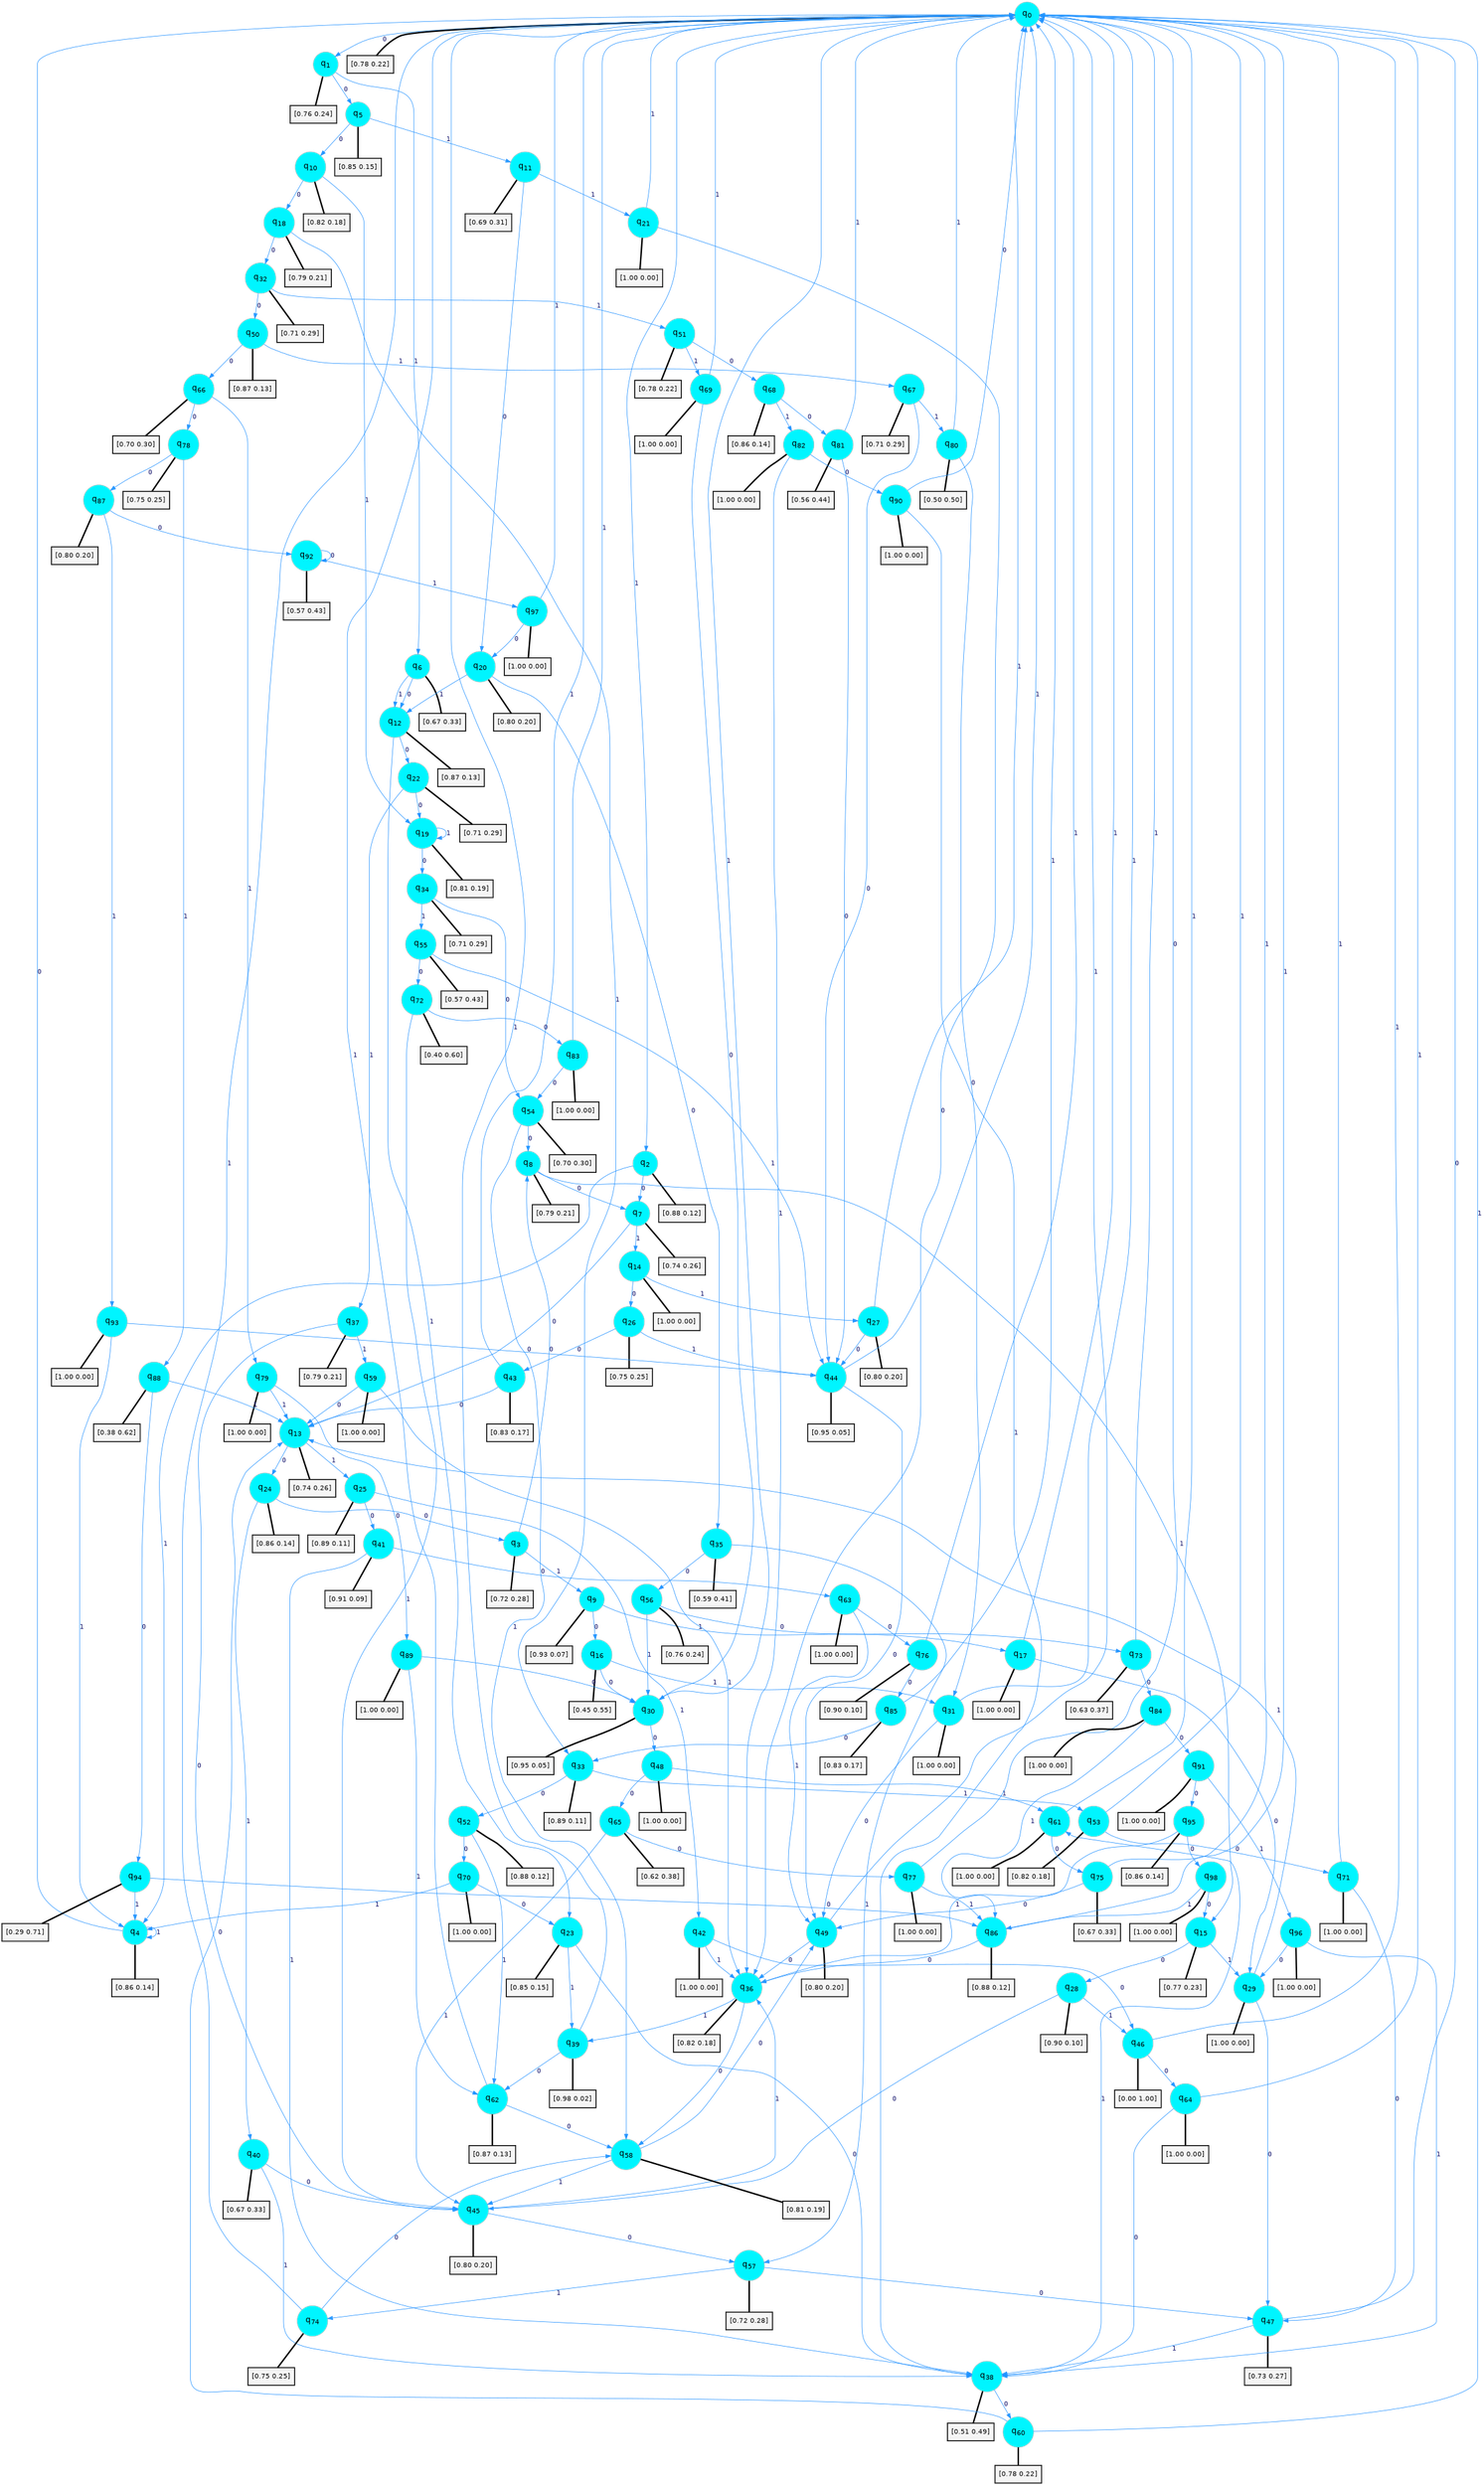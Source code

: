 digraph G {
graph [
bgcolor=transparent, dpi=300, rankdir=TD, size="40,25"];
node [
color=gray, fillcolor=turquoise1, fontcolor=black, fontname=Helvetica, fontsize=16, fontweight=bold, shape=circle, style=filled];
edge [
arrowsize=1, color=dodgerblue1, fontcolor=midnightblue, fontname=courier, fontweight=bold, penwidth=1, style=solid, weight=20];
0[label=<q<SUB>0</SUB>>];
1[label=<q<SUB>1</SUB>>];
2[label=<q<SUB>2</SUB>>];
3[label=<q<SUB>3</SUB>>];
4[label=<q<SUB>4</SUB>>];
5[label=<q<SUB>5</SUB>>];
6[label=<q<SUB>6</SUB>>];
7[label=<q<SUB>7</SUB>>];
8[label=<q<SUB>8</SUB>>];
9[label=<q<SUB>9</SUB>>];
10[label=<q<SUB>10</SUB>>];
11[label=<q<SUB>11</SUB>>];
12[label=<q<SUB>12</SUB>>];
13[label=<q<SUB>13</SUB>>];
14[label=<q<SUB>14</SUB>>];
15[label=<q<SUB>15</SUB>>];
16[label=<q<SUB>16</SUB>>];
17[label=<q<SUB>17</SUB>>];
18[label=<q<SUB>18</SUB>>];
19[label=<q<SUB>19</SUB>>];
20[label=<q<SUB>20</SUB>>];
21[label=<q<SUB>21</SUB>>];
22[label=<q<SUB>22</SUB>>];
23[label=<q<SUB>23</SUB>>];
24[label=<q<SUB>24</SUB>>];
25[label=<q<SUB>25</SUB>>];
26[label=<q<SUB>26</SUB>>];
27[label=<q<SUB>27</SUB>>];
28[label=<q<SUB>28</SUB>>];
29[label=<q<SUB>29</SUB>>];
30[label=<q<SUB>30</SUB>>];
31[label=<q<SUB>31</SUB>>];
32[label=<q<SUB>32</SUB>>];
33[label=<q<SUB>33</SUB>>];
34[label=<q<SUB>34</SUB>>];
35[label=<q<SUB>35</SUB>>];
36[label=<q<SUB>36</SUB>>];
37[label=<q<SUB>37</SUB>>];
38[label=<q<SUB>38</SUB>>];
39[label=<q<SUB>39</SUB>>];
40[label=<q<SUB>40</SUB>>];
41[label=<q<SUB>41</SUB>>];
42[label=<q<SUB>42</SUB>>];
43[label=<q<SUB>43</SUB>>];
44[label=<q<SUB>44</SUB>>];
45[label=<q<SUB>45</SUB>>];
46[label=<q<SUB>46</SUB>>];
47[label=<q<SUB>47</SUB>>];
48[label=<q<SUB>48</SUB>>];
49[label=<q<SUB>49</SUB>>];
50[label=<q<SUB>50</SUB>>];
51[label=<q<SUB>51</SUB>>];
52[label=<q<SUB>52</SUB>>];
53[label=<q<SUB>53</SUB>>];
54[label=<q<SUB>54</SUB>>];
55[label=<q<SUB>55</SUB>>];
56[label=<q<SUB>56</SUB>>];
57[label=<q<SUB>57</SUB>>];
58[label=<q<SUB>58</SUB>>];
59[label=<q<SUB>59</SUB>>];
60[label=<q<SUB>60</SUB>>];
61[label=<q<SUB>61</SUB>>];
62[label=<q<SUB>62</SUB>>];
63[label=<q<SUB>63</SUB>>];
64[label=<q<SUB>64</SUB>>];
65[label=<q<SUB>65</SUB>>];
66[label=<q<SUB>66</SUB>>];
67[label=<q<SUB>67</SUB>>];
68[label=<q<SUB>68</SUB>>];
69[label=<q<SUB>69</SUB>>];
70[label=<q<SUB>70</SUB>>];
71[label=<q<SUB>71</SUB>>];
72[label=<q<SUB>72</SUB>>];
73[label=<q<SUB>73</SUB>>];
74[label=<q<SUB>74</SUB>>];
75[label=<q<SUB>75</SUB>>];
76[label=<q<SUB>76</SUB>>];
77[label=<q<SUB>77</SUB>>];
78[label=<q<SUB>78</SUB>>];
79[label=<q<SUB>79</SUB>>];
80[label=<q<SUB>80</SUB>>];
81[label=<q<SUB>81</SUB>>];
82[label=<q<SUB>82</SUB>>];
83[label=<q<SUB>83</SUB>>];
84[label=<q<SUB>84</SUB>>];
85[label=<q<SUB>85</SUB>>];
86[label=<q<SUB>86</SUB>>];
87[label=<q<SUB>87</SUB>>];
88[label=<q<SUB>88</SUB>>];
89[label=<q<SUB>89</SUB>>];
90[label=<q<SUB>90</SUB>>];
91[label=<q<SUB>91</SUB>>];
92[label=<q<SUB>92</SUB>>];
93[label=<q<SUB>93</SUB>>];
94[label=<q<SUB>94</SUB>>];
95[label=<q<SUB>95</SUB>>];
96[label=<q<SUB>96</SUB>>];
97[label=<q<SUB>97</SUB>>];
98[label=<q<SUB>98</SUB>>];
99[label="[0.78 0.22]", shape=box,fontcolor=black, fontname=Helvetica, fontsize=14, penwidth=2, fillcolor=whitesmoke,color=black];
100[label="[0.76 0.24]", shape=box,fontcolor=black, fontname=Helvetica, fontsize=14, penwidth=2, fillcolor=whitesmoke,color=black];
101[label="[0.88 0.12]", shape=box,fontcolor=black, fontname=Helvetica, fontsize=14, penwidth=2, fillcolor=whitesmoke,color=black];
102[label="[0.72 0.28]", shape=box,fontcolor=black, fontname=Helvetica, fontsize=14, penwidth=2, fillcolor=whitesmoke,color=black];
103[label="[0.86 0.14]", shape=box,fontcolor=black, fontname=Helvetica, fontsize=14, penwidth=2, fillcolor=whitesmoke,color=black];
104[label="[0.85 0.15]", shape=box,fontcolor=black, fontname=Helvetica, fontsize=14, penwidth=2, fillcolor=whitesmoke,color=black];
105[label="[0.67 0.33]", shape=box,fontcolor=black, fontname=Helvetica, fontsize=14, penwidth=2, fillcolor=whitesmoke,color=black];
106[label="[0.74 0.26]", shape=box,fontcolor=black, fontname=Helvetica, fontsize=14, penwidth=2, fillcolor=whitesmoke,color=black];
107[label="[0.79 0.21]", shape=box,fontcolor=black, fontname=Helvetica, fontsize=14, penwidth=2, fillcolor=whitesmoke,color=black];
108[label="[0.93 0.07]", shape=box,fontcolor=black, fontname=Helvetica, fontsize=14, penwidth=2, fillcolor=whitesmoke,color=black];
109[label="[0.82 0.18]", shape=box,fontcolor=black, fontname=Helvetica, fontsize=14, penwidth=2, fillcolor=whitesmoke,color=black];
110[label="[0.69 0.31]", shape=box,fontcolor=black, fontname=Helvetica, fontsize=14, penwidth=2, fillcolor=whitesmoke,color=black];
111[label="[0.87 0.13]", shape=box,fontcolor=black, fontname=Helvetica, fontsize=14, penwidth=2, fillcolor=whitesmoke,color=black];
112[label="[0.74 0.26]", shape=box,fontcolor=black, fontname=Helvetica, fontsize=14, penwidth=2, fillcolor=whitesmoke,color=black];
113[label="[1.00 0.00]", shape=box,fontcolor=black, fontname=Helvetica, fontsize=14, penwidth=2, fillcolor=whitesmoke,color=black];
114[label="[0.77 0.23]", shape=box,fontcolor=black, fontname=Helvetica, fontsize=14, penwidth=2, fillcolor=whitesmoke,color=black];
115[label="[0.45 0.55]", shape=box,fontcolor=black, fontname=Helvetica, fontsize=14, penwidth=2, fillcolor=whitesmoke,color=black];
116[label="[1.00 0.00]", shape=box,fontcolor=black, fontname=Helvetica, fontsize=14, penwidth=2, fillcolor=whitesmoke,color=black];
117[label="[0.79 0.21]", shape=box,fontcolor=black, fontname=Helvetica, fontsize=14, penwidth=2, fillcolor=whitesmoke,color=black];
118[label="[0.81 0.19]", shape=box,fontcolor=black, fontname=Helvetica, fontsize=14, penwidth=2, fillcolor=whitesmoke,color=black];
119[label="[0.80 0.20]", shape=box,fontcolor=black, fontname=Helvetica, fontsize=14, penwidth=2, fillcolor=whitesmoke,color=black];
120[label="[1.00 0.00]", shape=box,fontcolor=black, fontname=Helvetica, fontsize=14, penwidth=2, fillcolor=whitesmoke,color=black];
121[label="[0.71 0.29]", shape=box,fontcolor=black, fontname=Helvetica, fontsize=14, penwidth=2, fillcolor=whitesmoke,color=black];
122[label="[0.85 0.15]", shape=box,fontcolor=black, fontname=Helvetica, fontsize=14, penwidth=2, fillcolor=whitesmoke,color=black];
123[label="[0.86 0.14]", shape=box,fontcolor=black, fontname=Helvetica, fontsize=14, penwidth=2, fillcolor=whitesmoke,color=black];
124[label="[0.89 0.11]", shape=box,fontcolor=black, fontname=Helvetica, fontsize=14, penwidth=2, fillcolor=whitesmoke,color=black];
125[label="[0.75 0.25]", shape=box,fontcolor=black, fontname=Helvetica, fontsize=14, penwidth=2, fillcolor=whitesmoke,color=black];
126[label="[0.80 0.20]", shape=box,fontcolor=black, fontname=Helvetica, fontsize=14, penwidth=2, fillcolor=whitesmoke,color=black];
127[label="[0.90 0.10]", shape=box,fontcolor=black, fontname=Helvetica, fontsize=14, penwidth=2, fillcolor=whitesmoke,color=black];
128[label="[1.00 0.00]", shape=box,fontcolor=black, fontname=Helvetica, fontsize=14, penwidth=2, fillcolor=whitesmoke,color=black];
129[label="[0.95 0.05]", shape=box,fontcolor=black, fontname=Helvetica, fontsize=14, penwidth=2, fillcolor=whitesmoke,color=black];
130[label="[1.00 0.00]", shape=box,fontcolor=black, fontname=Helvetica, fontsize=14, penwidth=2, fillcolor=whitesmoke,color=black];
131[label="[0.71 0.29]", shape=box,fontcolor=black, fontname=Helvetica, fontsize=14, penwidth=2, fillcolor=whitesmoke,color=black];
132[label="[0.89 0.11]", shape=box,fontcolor=black, fontname=Helvetica, fontsize=14, penwidth=2, fillcolor=whitesmoke,color=black];
133[label="[0.71 0.29]", shape=box,fontcolor=black, fontname=Helvetica, fontsize=14, penwidth=2, fillcolor=whitesmoke,color=black];
134[label="[0.59 0.41]", shape=box,fontcolor=black, fontname=Helvetica, fontsize=14, penwidth=2, fillcolor=whitesmoke,color=black];
135[label="[0.82 0.18]", shape=box,fontcolor=black, fontname=Helvetica, fontsize=14, penwidth=2, fillcolor=whitesmoke,color=black];
136[label="[0.79 0.21]", shape=box,fontcolor=black, fontname=Helvetica, fontsize=14, penwidth=2, fillcolor=whitesmoke,color=black];
137[label="[0.51 0.49]", shape=box,fontcolor=black, fontname=Helvetica, fontsize=14, penwidth=2, fillcolor=whitesmoke,color=black];
138[label="[0.98 0.02]", shape=box,fontcolor=black, fontname=Helvetica, fontsize=14, penwidth=2, fillcolor=whitesmoke,color=black];
139[label="[0.67 0.33]", shape=box,fontcolor=black, fontname=Helvetica, fontsize=14, penwidth=2, fillcolor=whitesmoke,color=black];
140[label="[0.91 0.09]", shape=box,fontcolor=black, fontname=Helvetica, fontsize=14, penwidth=2, fillcolor=whitesmoke,color=black];
141[label="[1.00 0.00]", shape=box,fontcolor=black, fontname=Helvetica, fontsize=14, penwidth=2, fillcolor=whitesmoke,color=black];
142[label="[0.83 0.17]", shape=box,fontcolor=black, fontname=Helvetica, fontsize=14, penwidth=2, fillcolor=whitesmoke,color=black];
143[label="[0.95 0.05]", shape=box,fontcolor=black, fontname=Helvetica, fontsize=14, penwidth=2, fillcolor=whitesmoke,color=black];
144[label="[0.80 0.20]", shape=box,fontcolor=black, fontname=Helvetica, fontsize=14, penwidth=2, fillcolor=whitesmoke,color=black];
145[label="[0.00 1.00]", shape=box,fontcolor=black, fontname=Helvetica, fontsize=14, penwidth=2, fillcolor=whitesmoke,color=black];
146[label="[0.73 0.27]", shape=box,fontcolor=black, fontname=Helvetica, fontsize=14, penwidth=2, fillcolor=whitesmoke,color=black];
147[label="[1.00 0.00]", shape=box,fontcolor=black, fontname=Helvetica, fontsize=14, penwidth=2, fillcolor=whitesmoke,color=black];
148[label="[0.80 0.20]", shape=box,fontcolor=black, fontname=Helvetica, fontsize=14, penwidth=2, fillcolor=whitesmoke,color=black];
149[label="[0.87 0.13]", shape=box,fontcolor=black, fontname=Helvetica, fontsize=14, penwidth=2, fillcolor=whitesmoke,color=black];
150[label="[0.78 0.22]", shape=box,fontcolor=black, fontname=Helvetica, fontsize=14, penwidth=2, fillcolor=whitesmoke,color=black];
151[label="[0.88 0.12]", shape=box,fontcolor=black, fontname=Helvetica, fontsize=14, penwidth=2, fillcolor=whitesmoke,color=black];
152[label="[0.82 0.18]", shape=box,fontcolor=black, fontname=Helvetica, fontsize=14, penwidth=2, fillcolor=whitesmoke,color=black];
153[label="[0.70 0.30]", shape=box,fontcolor=black, fontname=Helvetica, fontsize=14, penwidth=2, fillcolor=whitesmoke,color=black];
154[label="[0.57 0.43]", shape=box,fontcolor=black, fontname=Helvetica, fontsize=14, penwidth=2, fillcolor=whitesmoke,color=black];
155[label="[0.76 0.24]", shape=box,fontcolor=black, fontname=Helvetica, fontsize=14, penwidth=2, fillcolor=whitesmoke,color=black];
156[label="[0.72 0.28]", shape=box,fontcolor=black, fontname=Helvetica, fontsize=14, penwidth=2, fillcolor=whitesmoke,color=black];
157[label="[0.81 0.19]", shape=box,fontcolor=black, fontname=Helvetica, fontsize=14, penwidth=2, fillcolor=whitesmoke,color=black];
158[label="[1.00 0.00]", shape=box,fontcolor=black, fontname=Helvetica, fontsize=14, penwidth=2, fillcolor=whitesmoke,color=black];
159[label="[0.78 0.22]", shape=box,fontcolor=black, fontname=Helvetica, fontsize=14, penwidth=2, fillcolor=whitesmoke,color=black];
160[label="[1.00 0.00]", shape=box,fontcolor=black, fontname=Helvetica, fontsize=14, penwidth=2, fillcolor=whitesmoke,color=black];
161[label="[0.87 0.13]", shape=box,fontcolor=black, fontname=Helvetica, fontsize=14, penwidth=2, fillcolor=whitesmoke,color=black];
162[label="[1.00 0.00]", shape=box,fontcolor=black, fontname=Helvetica, fontsize=14, penwidth=2, fillcolor=whitesmoke,color=black];
163[label="[1.00 0.00]", shape=box,fontcolor=black, fontname=Helvetica, fontsize=14, penwidth=2, fillcolor=whitesmoke,color=black];
164[label="[0.62 0.38]", shape=box,fontcolor=black, fontname=Helvetica, fontsize=14, penwidth=2, fillcolor=whitesmoke,color=black];
165[label="[0.70 0.30]", shape=box,fontcolor=black, fontname=Helvetica, fontsize=14, penwidth=2, fillcolor=whitesmoke,color=black];
166[label="[0.71 0.29]", shape=box,fontcolor=black, fontname=Helvetica, fontsize=14, penwidth=2, fillcolor=whitesmoke,color=black];
167[label="[0.86 0.14]", shape=box,fontcolor=black, fontname=Helvetica, fontsize=14, penwidth=2, fillcolor=whitesmoke,color=black];
168[label="[1.00 0.00]", shape=box,fontcolor=black, fontname=Helvetica, fontsize=14, penwidth=2, fillcolor=whitesmoke,color=black];
169[label="[1.00 0.00]", shape=box,fontcolor=black, fontname=Helvetica, fontsize=14, penwidth=2, fillcolor=whitesmoke,color=black];
170[label="[1.00 0.00]", shape=box,fontcolor=black, fontname=Helvetica, fontsize=14, penwidth=2, fillcolor=whitesmoke,color=black];
171[label="[0.40 0.60]", shape=box,fontcolor=black, fontname=Helvetica, fontsize=14, penwidth=2, fillcolor=whitesmoke,color=black];
172[label="[0.63 0.37]", shape=box,fontcolor=black, fontname=Helvetica, fontsize=14, penwidth=2, fillcolor=whitesmoke,color=black];
173[label="[0.75 0.25]", shape=box,fontcolor=black, fontname=Helvetica, fontsize=14, penwidth=2, fillcolor=whitesmoke,color=black];
174[label="[0.67 0.33]", shape=box,fontcolor=black, fontname=Helvetica, fontsize=14, penwidth=2, fillcolor=whitesmoke,color=black];
175[label="[0.90 0.10]", shape=box,fontcolor=black, fontname=Helvetica, fontsize=14, penwidth=2, fillcolor=whitesmoke,color=black];
176[label="[1.00 0.00]", shape=box,fontcolor=black, fontname=Helvetica, fontsize=14, penwidth=2, fillcolor=whitesmoke,color=black];
177[label="[0.75 0.25]", shape=box,fontcolor=black, fontname=Helvetica, fontsize=14, penwidth=2, fillcolor=whitesmoke,color=black];
178[label="[1.00 0.00]", shape=box,fontcolor=black, fontname=Helvetica, fontsize=14, penwidth=2, fillcolor=whitesmoke,color=black];
179[label="[0.50 0.50]", shape=box,fontcolor=black, fontname=Helvetica, fontsize=14, penwidth=2, fillcolor=whitesmoke,color=black];
180[label="[0.56 0.44]", shape=box,fontcolor=black, fontname=Helvetica, fontsize=14, penwidth=2, fillcolor=whitesmoke,color=black];
181[label="[1.00 0.00]", shape=box,fontcolor=black, fontname=Helvetica, fontsize=14, penwidth=2, fillcolor=whitesmoke,color=black];
182[label="[1.00 0.00]", shape=box,fontcolor=black, fontname=Helvetica, fontsize=14, penwidth=2, fillcolor=whitesmoke,color=black];
183[label="[1.00 0.00]", shape=box,fontcolor=black, fontname=Helvetica, fontsize=14, penwidth=2, fillcolor=whitesmoke,color=black];
184[label="[0.83 0.17]", shape=box,fontcolor=black, fontname=Helvetica, fontsize=14, penwidth=2, fillcolor=whitesmoke,color=black];
185[label="[0.88 0.12]", shape=box,fontcolor=black, fontname=Helvetica, fontsize=14, penwidth=2, fillcolor=whitesmoke,color=black];
186[label="[0.80 0.20]", shape=box,fontcolor=black, fontname=Helvetica, fontsize=14, penwidth=2, fillcolor=whitesmoke,color=black];
187[label="[0.38 0.62]", shape=box,fontcolor=black, fontname=Helvetica, fontsize=14, penwidth=2, fillcolor=whitesmoke,color=black];
188[label="[1.00 0.00]", shape=box,fontcolor=black, fontname=Helvetica, fontsize=14, penwidth=2, fillcolor=whitesmoke,color=black];
189[label="[1.00 0.00]", shape=box,fontcolor=black, fontname=Helvetica, fontsize=14, penwidth=2, fillcolor=whitesmoke,color=black];
190[label="[1.00 0.00]", shape=box,fontcolor=black, fontname=Helvetica, fontsize=14, penwidth=2, fillcolor=whitesmoke,color=black];
191[label="[0.57 0.43]", shape=box,fontcolor=black, fontname=Helvetica, fontsize=14, penwidth=2, fillcolor=whitesmoke,color=black];
192[label="[1.00 0.00]", shape=box,fontcolor=black, fontname=Helvetica, fontsize=14, penwidth=2, fillcolor=whitesmoke,color=black];
193[label="[0.29 0.71]", shape=box,fontcolor=black, fontname=Helvetica, fontsize=14, penwidth=2, fillcolor=whitesmoke,color=black];
194[label="[0.86 0.14]", shape=box,fontcolor=black, fontname=Helvetica, fontsize=14, penwidth=2, fillcolor=whitesmoke,color=black];
195[label="[1.00 0.00]", shape=box,fontcolor=black, fontname=Helvetica, fontsize=14, penwidth=2, fillcolor=whitesmoke,color=black];
196[label="[1.00 0.00]", shape=box,fontcolor=black, fontname=Helvetica, fontsize=14, penwidth=2, fillcolor=whitesmoke,color=black];
197[label="[1.00 0.00]", shape=box,fontcolor=black, fontname=Helvetica, fontsize=14, penwidth=2, fillcolor=whitesmoke,color=black];
0->1 [label=0];
0->2 [label=1];
0->99 [arrowhead=none, penwidth=3,color=black];
1->5 [label=0];
1->6 [label=1];
1->100 [arrowhead=none, penwidth=3,color=black];
2->7 [label=0];
2->4 [label=1];
2->101 [arrowhead=none, penwidth=3,color=black];
3->8 [label=0];
3->9 [label=1];
3->102 [arrowhead=none, penwidth=3,color=black];
4->0 [label=0];
4->4 [label=1];
4->103 [arrowhead=none, penwidth=3,color=black];
5->10 [label=0];
5->11 [label=1];
5->104 [arrowhead=none, penwidth=3,color=black];
6->12 [label=0];
6->12 [label=1];
6->105 [arrowhead=none, penwidth=3,color=black];
7->13 [label=0];
7->14 [label=1];
7->106 [arrowhead=none, penwidth=3,color=black];
8->7 [label=0];
8->15 [label=1];
8->107 [arrowhead=none, penwidth=3,color=black];
9->16 [label=0];
9->17 [label=1];
9->108 [arrowhead=none, penwidth=3,color=black];
10->18 [label=0];
10->19 [label=1];
10->109 [arrowhead=none, penwidth=3,color=black];
11->20 [label=0];
11->21 [label=1];
11->110 [arrowhead=none, penwidth=3,color=black];
12->22 [label=0];
12->23 [label=1];
12->111 [arrowhead=none, penwidth=3,color=black];
13->24 [label=0];
13->25 [label=1];
13->112 [arrowhead=none, penwidth=3,color=black];
14->26 [label=0];
14->27 [label=1];
14->113 [arrowhead=none, penwidth=3,color=black];
15->28 [label=0];
15->29 [label=1];
15->114 [arrowhead=none, penwidth=3,color=black];
16->30 [label=0];
16->31 [label=1];
16->115 [arrowhead=none, penwidth=3,color=black];
17->29 [label=0];
17->0 [label=1];
17->116 [arrowhead=none, penwidth=3,color=black];
18->32 [label=0];
18->33 [label=1];
18->117 [arrowhead=none, penwidth=3,color=black];
19->34 [label=0];
19->19 [label=1];
19->118 [arrowhead=none, penwidth=3,color=black];
20->35 [label=0];
20->12 [label=1];
20->119 [arrowhead=none, penwidth=3,color=black];
21->36 [label=0];
21->0 [label=1];
21->120 [arrowhead=none, penwidth=3,color=black];
22->19 [label=0];
22->37 [label=1];
22->121 [arrowhead=none, penwidth=3,color=black];
23->38 [label=0];
23->39 [label=1];
23->122 [arrowhead=none, penwidth=3,color=black];
24->3 [label=0];
24->40 [label=1];
24->123 [arrowhead=none, penwidth=3,color=black];
25->41 [label=0];
25->42 [label=1];
25->124 [arrowhead=none, penwidth=3,color=black];
26->43 [label=0];
26->44 [label=1];
26->125 [arrowhead=none, penwidth=3,color=black];
27->44 [label=0];
27->0 [label=1];
27->126 [arrowhead=none, penwidth=3,color=black];
28->45 [label=0];
28->46 [label=1];
28->127 [arrowhead=none, penwidth=3,color=black];
29->47 [label=0];
29->13 [label=1];
29->128 [arrowhead=none, penwidth=3,color=black];
30->48 [label=0];
30->0 [label=1];
30->129 [arrowhead=none, penwidth=3,color=black];
31->49 [label=0];
31->0 [label=1];
31->130 [arrowhead=none, penwidth=3,color=black];
32->50 [label=0];
32->51 [label=1];
32->131 [arrowhead=none, penwidth=3,color=black];
33->52 [label=0];
33->53 [label=1];
33->132 [arrowhead=none, penwidth=3,color=black];
34->54 [label=0];
34->55 [label=1];
34->133 [arrowhead=none, penwidth=3,color=black];
35->56 [label=0];
35->57 [label=1];
35->134 [arrowhead=none, penwidth=3,color=black];
36->58 [label=0];
36->39 [label=1];
36->135 [arrowhead=none, penwidth=3,color=black];
37->45 [label=0];
37->59 [label=1];
37->136 [arrowhead=none, penwidth=3,color=black];
38->60 [label=0];
38->61 [label=1];
38->137 [arrowhead=none, penwidth=3,color=black];
39->62 [label=0];
39->0 [label=1];
39->138 [arrowhead=none, penwidth=3,color=black];
40->45 [label=0];
40->38 [label=1];
40->139 [arrowhead=none, penwidth=3,color=black];
41->63 [label=0];
41->38 [label=1];
41->140 [arrowhead=none, penwidth=3,color=black];
42->46 [label=0];
42->36 [label=1];
42->141 [arrowhead=none, penwidth=3,color=black];
43->13 [label=0];
43->0 [label=1];
43->142 [arrowhead=none, penwidth=3,color=black];
44->49 [label=0];
44->0 [label=1];
44->143 [arrowhead=none, penwidth=3,color=black];
45->57 [label=0];
45->36 [label=1];
45->144 [arrowhead=none, penwidth=3,color=black];
46->64 [label=0];
46->0 [label=1];
46->145 [arrowhead=none, penwidth=3,color=black];
47->0 [label=0];
47->38 [label=1];
47->146 [arrowhead=none, penwidth=3,color=black];
48->65 [label=0];
48->61 [label=1];
48->147 [arrowhead=none, penwidth=3,color=black];
49->36 [label=0];
49->0 [label=1];
49->148 [arrowhead=none, penwidth=3,color=black];
50->66 [label=0];
50->67 [label=1];
50->149 [arrowhead=none, penwidth=3,color=black];
51->68 [label=0];
51->69 [label=1];
51->150 [arrowhead=none, penwidth=3,color=black];
52->70 [label=0];
52->62 [label=1];
52->151 [arrowhead=none, penwidth=3,color=black];
53->71 [label=0];
53->0 [label=1];
53->152 [arrowhead=none, penwidth=3,color=black];
54->8 [label=0];
54->58 [label=1];
54->153 [arrowhead=none, penwidth=3,color=black];
55->72 [label=0];
55->44 [label=1];
55->154 [arrowhead=none, penwidth=3,color=black];
56->73 [label=0];
56->30 [label=1];
56->155 [arrowhead=none, penwidth=3,color=black];
57->47 [label=0];
57->74 [label=1];
57->156 [arrowhead=none, penwidth=3,color=black];
58->49 [label=0];
58->45 [label=1];
58->157 [arrowhead=none, penwidth=3,color=black];
59->13 [label=0];
59->36 [label=1];
59->158 [arrowhead=none, penwidth=3,color=black];
60->13 [label=0];
60->0 [label=1];
60->159 [arrowhead=none, penwidth=3,color=black];
61->75 [label=0];
61->0 [label=1];
61->160 [arrowhead=none, penwidth=3,color=black];
62->58 [label=0];
62->0 [label=1];
62->161 [arrowhead=none, penwidth=3,color=black];
63->76 [label=0];
63->49 [label=1];
63->162 [arrowhead=none, penwidth=3,color=black];
64->38 [label=0];
64->0 [label=1];
64->163 [arrowhead=none, penwidth=3,color=black];
65->77 [label=0];
65->45 [label=1];
65->164 [arrowhead=none, penwidth=3,color=black];
66->78 [label=0];
66->79 [label=1];
66->165 [arrowhead=none, penwidth=3,color=black];
67->44 [label=0];
67->80 [label=1];
67->166 [arrowhead=none, penwidth=3,color=black];
68->81 [label=0];
68->82 [label=1];
68->167 [arrowhead=none, penwidth=3,color=black];
69->30 [label=0];
69->0 [label=1];
69->168 [arrowhead=none, penwidth=3,color=black];
70->23 [label=0];
70->4 [label=1];
70->169 [arrowhead=none, penwidth=3,color=black];
71->47 [label=0];
71->0 [label=1];
71->170 [arrowhead=none, penwidth=3,color=black];
72->83 [label=0];
72->45 [label=1];
72->171 [arrowhead=none, penwidth=3,color=black];
73->84 [label=0];
73->0 [label=1];
73->172 [arrowhead=none, penwidth=3,color=black];
74->58 [label=0];
74->0 [label=1];
74->173 [arrowhead=none, penwidth=3,color=black];
75->49 [label=0];
75->0 [label=1];
75->174 [arrowhead=none, penwidth=3,color=black];
76->85 [label=0];
76->0 [label=1];
76->175 [arrowhead=none, penwidth=3,color=black];
77->0 [label=0];
77->86 [label=1];
77->176 [arrowhead=none, penwidth=3,color=black];
78->87 [label=0];
78->88 [label=1];
78->177 [arrowhead=none, penwidth=3,color=black];
79->89 [label=0];
79->13 [label=1];
79->178 [arrowhead=none, penwidth=3,color=black];
80->31 [label=0];
80->0 [label=1];
80->179 [arrowhead=none, penwidth=3,color=black];
81->44 [label=0];
81->0 [label=1];
81->180 [arrowhead=none, penwidth=3,color=black];
82->90 [label=0];
82->36 [label=1];
82->181 [arrowhead=none, penwidth=3,color=black];
83->54 [label=0];
83->0 [label=1];
83->182 [arrowhead=none, penwidth=3,color=black];
84->91 [label=0];
84->86 [label=1];
84->183 [arrowhead=none, penwidth=3,color=black];
85->33 [label=0];
85->0 [label=1];
85->184 [arrowhead=none, penwidth=3,color=black];
86->36 [label=0];
86->0 [label=1];
86->185 [arrowhead=none, penwidth=3,color=black];
87->92 [label=0];
87->93 [label=1];
87->186 [arrowhead=none, penwidth=3,color=black];
88->94 [label=0];
88->13 [label=1];
88->187 [arrowhead=none, penwidth=3,color=black];
89->30 [label=0];
89->62 [label=1];
89->188 [arrowhead=none, penwidth=3,color=black];
90->0 [label=0];
90->38 [label=1];
90->189 [arrowhead=none, penwidth=3,color=black];
91->95 [label=0];
91->96 [label=1];
91->190 [arrowhead=none, penwidth=3,color=black];
92->92 [label=0];
92->97 [label=1];
92->191 [arrowhead=none, penwidth=3,color=black];
93->44 [label=0];
93->4 [label=1];
93->192 [arrowhead=none, penwidth=3,color=black];
94->86 [label=0];
94->4 [label=1];
94->193 [arrowhead=none, penwidth=3,color=black];
95->98 [label=0];
95->36 [label=1];
95->194 [arrowhead=none, penwidth=3,color=black];
96->29 [label=0];
96->38 [label=1];
96->195 [arrowhead=none, penwidth=3,color=black];
97->20 [label=0];
97->0 [label=1];
97->196 [arrowhead=none, penwidth=3,color=black];
98->15 [label=0];
98->86 [label=1];
98->197 [arrowhead=none, penwidth=3,color=black];
}

